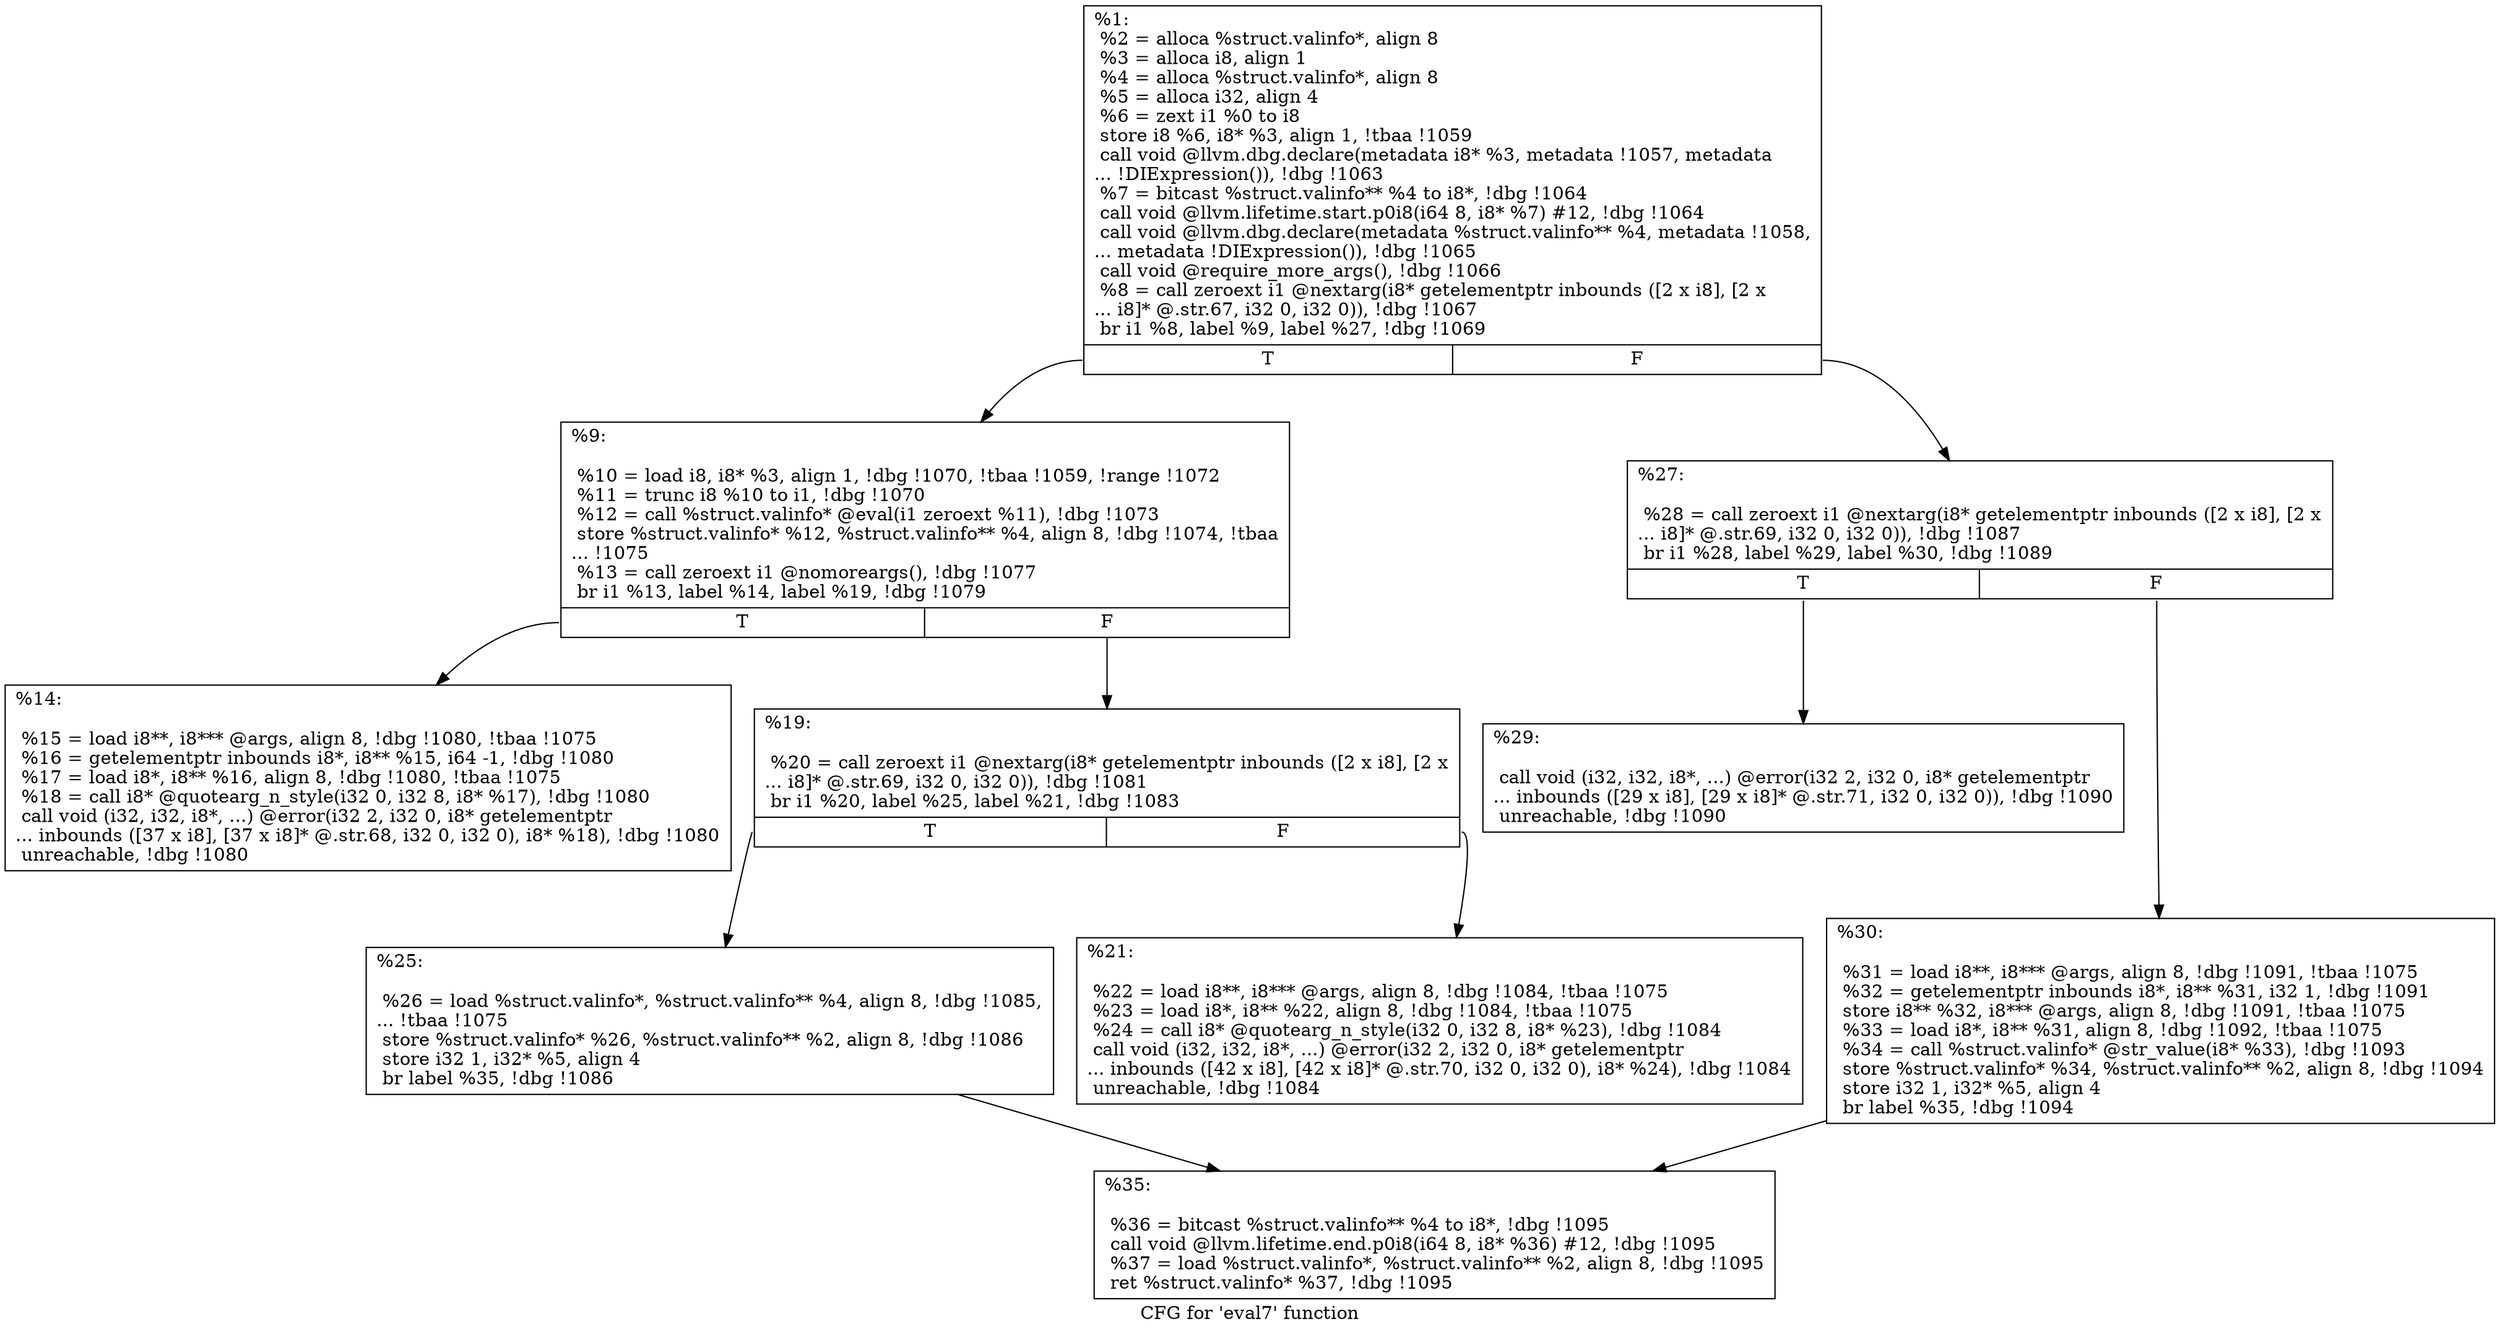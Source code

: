 digraph "CFG for 'eval7' function" {
	label="CFG for 'eval7' function";

	Node0x97fce0 [shape=record,label="{%1:\l  %2 = alloca %struct.valinfo*, align 8\l  %3 = alloca i8, align 1\l  %4 = alloca %struct.valinfo*, align 8\l  %5 = alloca i32, align 4\l  %6 = zext i1 %0 to i8\l  store i8 %6, i8* %3, align 1, !tbaa !1059\l  call void @llvm.dbg.declare(metadata i8* %3, metadata !1057, metadata\l... !DIExpression()), !dbg !1063\l  %7 = bitcast %struct.valinfo** %4 to i8*, !dbg !1064\l  call void @llvm.lifetime.start.p0i8(i64 8, i8* %7) #12, !dbg !1064\l  call void @llvm.dbg.declare(metadata %struct.valinfo** %4, metadata !1058,\l... metadata !DIExpression()), !dbg !1065\l  call void @require_more_args(), !dbg !1066\l  %8 = call zeroext i1 @nextarg(i8* getelementptr inbounds ([2 x i8], [2 x\l... i8]* @.str.67, i32 0, i32 0)), !dbg !1067\l  br i1 %8, label %9, label %27, !dbg !1069\l|{<s0>T|<s1>F}}"];
	Node0x97fce0:s0 -> Node0x97fdc0;
	Node0x97fce0:s1 -> Node0x97ff50;
	Node0x97fdc0 [shape=record,label="{%9:\l\l  %10 = load i8, i8* %3, align 1, !dbg !1070, !tbaa !1059, !range !1072\l  %11 = trunc i8 %10 to i1, !dbg !1070\l  %12 = call %struct.valinfo* @eval(i1 zeroext %11), !dbg !1073\l  store %struct.valinfo* %12, %struct.valinfo** %4, align 8, !dbg !1074, !tbaa\l... !1075\l  %13 = call zeroext i1 @nomoreargs(), !dbg !1077\l  br i1 %13, label %14, label %19, !dbg !1079\l|{<s0>T|<s1>F}}"];
	Node0x97fdc0:s0 -> Node0x97fe10;
	Node0x97fdc0:s1 -> Node0x97fe60;
	Node0x97fe10 [shape=record,label="{%14:\l\l  %15 = load i8**, i8*** @args, align 8, !dbg !1080, !tbaa !1075\l  %16 = getelementptr inbounds i8*, i8** %15, i64 -1, !dbg !1080\l  %17 = load i8*, i8** %16, align 8, !dbg !1080, !tbaa !1075\l  %18 = call i8* @quotearg_n_style(i32 0, i32 8, i8* %17), !dbg !1080\l  call void (i32, i32, i8*, ...) @error(i32 2, i32 0, i8* getelementptr\l... inbounds ([37 x i8], [37 x i8]* @.str.68, i32 0, i32 0), i8* %18), !dbg !1080\l  unreachable, !dbg !1080\l}"];
	Node0x97fe60 [shape=record,label="{%19:\l\l  %20 = call zeroext i1 @nextarg(i8* getelementptr inbounds ([2 x i8], [2 x\l... i8]* @.str.69, i32 0, i32 0)), !dbg !1081\l  br i1 %20, label %25, label %21, !dbg !1083\l|{<s0>T|<s1>F}}"];
	Node0x97fe60:s0 -> Node0x97ff00;
	Node0x97fe60:s1 -> Node0x97feb0;
	Node0x97feb0 [shape=record,label="{%21:\l\l  %22 = load i8**, i8*** @args, align 8, !dbg !1084, !tbaa !1075\l  %23 = load i8*, i8** %22, align 8, !dbg !1084, !tbaa !1075\l  %24 = call i8* @quotearg_n_style(i32 0, i32 8, i8* %23), !dbg !1084\l  call void (i32, i32, i8*, ...) @error(i32 2, i32 0, i8* getelementptr\l... inbounds ([42 x i8], [42 x i8]* @.str.70, i32 0, i32 0), i8* %24), !dbg !1084\l  unreachable, !dbg !1084\l}"];
	Node0x97ff00 [shape=record,label="{%25:\l\l  %26 = load %struct.valinfo*, %struct.valinfo** %4, align 8, !dbg !1085,\l... !tbaa !1075\l  store %struct.valinfo* %26, %struct.valinfo** %2, align 8, !dbg !1086\l  store i32 1, i32* %5, align 4\l  br label %35, !dbg !1086\l}"];
	Node0x97ff00 -> Node0x980040;
	Node0x97ff50 [shape=record,label="{%27:\l\l  %28 = call zeroext i1 @nextarg(i8* getelementptr inbounds ([2 x i8], [2 x\l... i8]* @.str.69, i32 0, i32 0)), !dbg !1087\l  br i1 %28, label %29, label %30, !dbg !1089\l|{<s0>T|<s1>F}}"];
	Node0x97ff50:s0 -> Node0x97ffa0;
	Node0x97ff50:s1 -> Node0x97fff0;
	Node0x97ffa0 [shape=record,label="{%29:\l\l  call void (i32, i32, i8*, ...) @error(i32 2, i32 0, i8* getelementptr\l... inbounds ([29 x i8], [29 x i8]* @.str.71, i32 0, i32 0)), !dbg !1090\l  unreachable, !dbg !1090\l}"];
	Node0x97fff0 [shape=record,label="{%30:\l\l  %31 = load i8**, i8*** @args, align 8, !dbg !1091, !tbaa !1075\l  %32 = getelementptr inbounds i8*, i8** %31, i32 1, !dbg !1091\l  store i8** %32, i8*** @args, align 8, !dbg !1091, !tbaa !1075\l  %33 = load i8*, i8** %31, align 8, !dbg !1092, !tbaa !1075\l  %34 = call %struct.valinfo* @str_value(i8* %33), !dbg !1093\l  store %struct.valinfo* %34, %struct.valinfo** %2, align 8, !dbg !1094\l  store i32 1, i32* %5, align 4\l  br label %35, !dbg !1094\l}"];
	Node0x97fff0 -> Node0x980040;
	Node0x980040 [shape=record,label="{%35:\l\l  %36 = bitcast %struct.valinfo** %4 to i8*, !dbg !1095\l  call void @llvm.lifetime.end.p0i8(i64 8, i8* %36) #12, !dbg !1095\l  %37 = load %struct.valinfo*, %struct.valinfo** %2, align 8, !dbg !1095\l  ret %struct.valinfo* %37, !dbg !1095\l}"];
}
